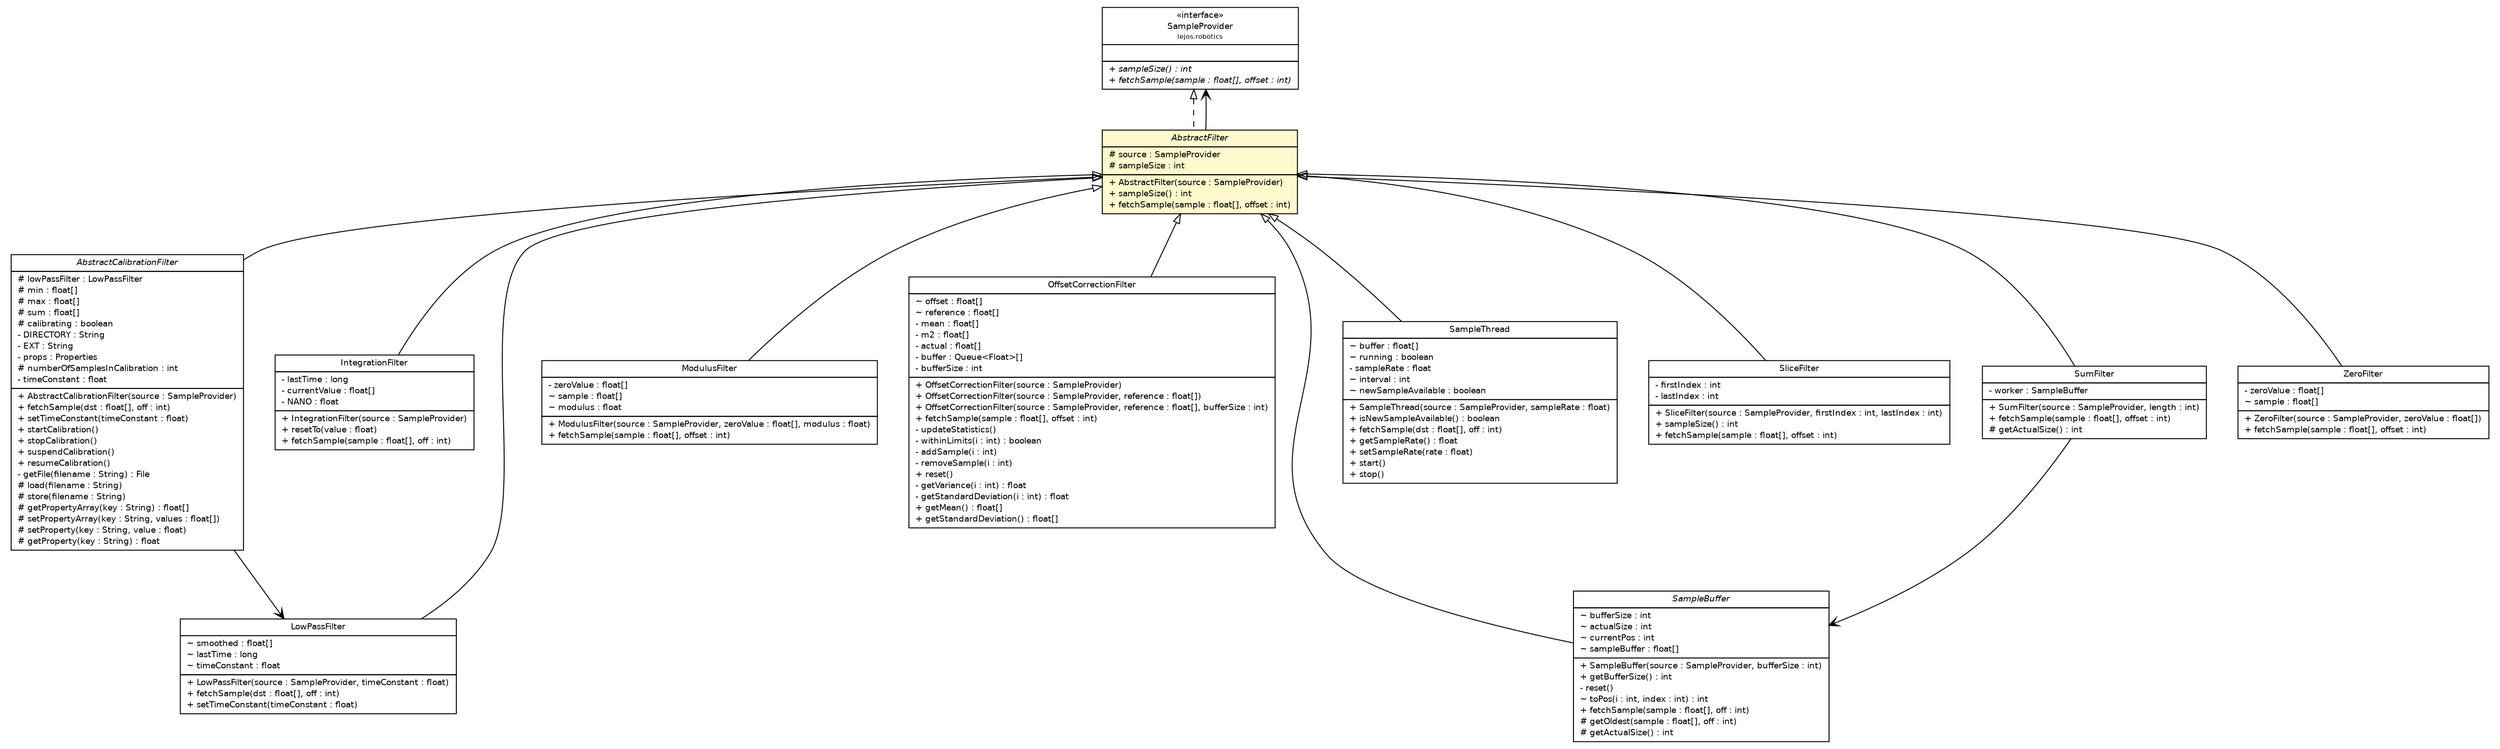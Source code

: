 #!/usr/local/bin/dot
#
# Class diagram 
# Generated by UMLGraph version R5_6-24-gf6e263 (http://www.umlgraph.org/)
#

digraph G {
	edge [fontname="Helvetica",fontsize=10,labelfontname="Helvetica",labelfontsize=10];
	node [fontname="Helvetica",fontsize=10,shape=plaintext];
	nodesep=0.25;
	ranksep=0.5;
	// lejos.robotics.SampleProvider
	c1215 [label=<<table title="lejos.robotics.SampleProvider" border="0" cellborder="1" cellspacing="0" cellpadding="2" port="p" href="../SampleProvider.html">
		<tr><td><table border="0" cellspacing="0" cellpadding="1">
<tr><td align="center" balign="center"> &#171;interface&#187; </td></tr>
<tr><td align="center" balign="center"> SampleProvider </td></tr>
<tr><td align="center" balign="center"><font point-size="7.0"> lejos.robotics </font></td></tr>
		</table></td></tr>
		<tr><td><table border="0" cellspacing="0" cellpadding="1">
<tr><td align="left" balign="left">  </td></tr>
		</table></td></tr>
		<tr><td><table border="0" cellspacing="0" cellpadding="1">
<tr><td align="left" balign="left"><font face="Helvetica-Oblique" point-size="9.0"> + sampleSize() : int </font></td></tr>
<tr><td align="left" balign="left"><font face="Helvetica-Oblique" point-size="9.0"> + fetchSample(sample : float[], offset : int) </font></td></tr>
		</table></td></tr>
		</table>>, URL="../SampleProvider.html", fontname="Helvetica", fontcolor="black", fontsize=9.0];
	// lejos.robotics.filter.AbstractCalibrationFilter
	c1217 [label=<<table title="lejos.robotics.filter.AbstractCalibrationFilter" border="0" cellborder="1" cellspacing="0" cellpadding="2" port="p" href="./AbstractCalibrationFilter.html">
		<tr><td><table border="0" cellspacing="0" cellpadding="1">
<tr><td align="center" balign="center"><font face="Helvetica-Oblique"> AbstractCalibrationFilter </font></td></tr>
		</table></td></tr>
		<tr><td><table border="0" cellspacing="0" cellpadding="1">
<tr><td align="left" balign="left"> # lowPassFilter : LowPassFilter </td></tr>
<tr><td align="left" balign="left"> # min : float[] </td></tr>
<tr><td align="left" balign="left"> # max : float[] </td></tr>
<tr><td align="left" balign="left"> # sum : float[] </td></tr>
<tr><td align="left" balign="left"> # calibrating : boolean </td></tr>
<tr><td align="left" balign="left"> - DIRECTORY : String </td></tr>
<tr><td align="left" balign="left"> - EXT : String </td></tr>
<tr><td align="left" balign="left"> - props : Properties </td></tr>
<tr><td align="left" balign="left"> # numberOfSamplesInCalibration : int </td></tr>
<tr><td align="left" balign="left"> - timeConstant : float </td></tr>
		</table></td></tr>
		<tr><td><table border="0" cellspacing="0" cellpadding="1">
<tr><td align="left" balign="left"> + AbstractCalibrationFilter(source : SampleProvider) </td></tr>
<tr><td align="left" balign="left"> + fetchSample(dst : float[], off : int) </td></tr>
<tr><td align="left" balign="left"> + setTimeConstant(timeConstant : float) </td></tr>
<tr><td align="left" balign="left"> + startCalibration() </td></tr>
<tr><td align="left" balign="left"> + stopCalibration() </td></tr>
<tr><td align="left" balign="left"> + suspendCalibration() </td></tr>
<tr><td align="left" balign="left"> + resumeCalibration() </td></tr>
<tr><td align="left" balign="left"> - getFile(filename : String) : File </td></tr>
<tr><td align="left" balign="left"> # load(filename : String) </td></tr>
<tr><td align="left" balign="left"> # store(filename : String) </td></tr>
<tr><td align="left" balign="left"> # getPropertyArray(key : String) : float[] </td></tr>
<tr><td align="left" balign="left"> # setPropertyArray(key : String, values : float[]) </td></tr>
<tr><td align="left" balign="left"> # setProperty(key : String, value : float) </td></tr>
<tr><td align="left" balign="left"> # getProperty(key : String) : float </td></tr>
		</table></td></tr>
		</table>>, URL="./AbstractCalibrationFilter.html", fontname="Helvetica", fontcolor="black", fontsize=9.0];
	// lejos.robotics.filter.AbstractFilter
	c1219 [label=<<table title="lejos.robotics.filter.AbstractFilter" border="0" cellborder="1" cellspacing="0" cellpadding="2" port="p" bgcolor="lemonChiffon" href="./AbstractFilter.html">
		<tr><td><table border="0" cellspacing="0" cellpadding="1">
<tr><td align="center" balign="center"><font face="Helvetica-Oblique"> AbstractFilter </font></td></tr>
		</table></td></tr>
		<tr><td><table border="0" cellspacing="0" cellpadding="1">
<tr><td align="left" balign="left"> # source : SampleProvider </td></tr>
<tr><td align="left" balign="left"> # sampleSize : int </td></tr>
		</table></td></tr>
		<tr><td><table border="0" cellspacing="0" cellpadding="1">
<tr><td align="left" balign="left"> + AbstractFilter(source : SampleProvider) </td></tr>
<tr><td align="left" balign="left"> + sampleSize() : int </td></tr>
<tr><td align="left" balign="left"> + fetchSample(sample : float[], offset : int) </td></tr>
		</table></td></tr>
		</table>>, URL="./AbstractFilter.html", fontname="Helvetica", fontcolor="black", fontsize=9.0];
	// lejos.robotics.filter.IntegrationFilter
	c1222 [label=<<table title="lejos.robotics.filter.IntegrationFilter" border="0" cellborder="1" cellspacing="0" cellpadding="2" port="p" href="./IntegrationFilter.html">
		<tr><td><table border="0" cellspacing="0" cellpadding="1">
<tr><td align="center" balign="center"> IntegrationFilter </td></tr>
		</table></td></tr>
		<tr><td><table border="0" cellspacing="0" cellpadding="1">
<tr><td align="left" balign="left"> - lastTime : long </td></tr>
<tr><td align="left" balign="left"> - currentValue : float[] </td></tr>
<tr><td align="left" balign="left"> - NANO : float </td></tr>
		</table></td></tr>
		<tr><td><table border="0" cellspacing="0" cellpadding="1">
<tr><td align="left" balign="left"> + IntegrationFilter(source : SampleProvider) </td></tr>
<tr><td align="left" balign="left"> + resetTo(value : float) </td></tr>
<tr><td align="left" balign="left"> + fetchSample(sample : float[], off : int) </td></tr>
		</table></td></tr>
		</table>>, URL="./IntegrationFilter.html", fontname="Helvetica", fontcolor="black", fontsize=9.0];
	// lejos.robotics.filter.LowPassFilter
	c1224 [label=<<table title="lejos.robotics.filter.LowPassFilter" border="0" cellborder="1" cellspacing="0" cellpadding="2" port="p" href="./LowPassFilter.html">
		<tr><td><table border="0" cellspacing="0" cellpadding="1">
<tr><td align="center" balign="center"> LowPassFilter </td></tr>
		</table></td></tr>
		<tr><td><table border="0" cellspacing="0" cellpadding="1">
<tr><td align="left" balign="left"> ~ smoothed : float[] </td></tr>
<tr><td align="left" balign="left"> ~ lastTime : long </td></tr>
<tr><td align="left" balign="left"> ~ timeConstant : float </td></tr>
		</table></td></tr>
		<tr><td><table border="0" cellspacing="0" cellpadding="1">
<tr><td align="left" balign="left"> + LowPassFilter(source : SampleProvider, timeConstant : float) </td></tr>
<tr><td align="left" balign="left"> + fetchSample(dst : float[], off : int) </td></tr>
<tr><td align="left" balign="left"> + setTimeConstant(timeConstant : float) </td></tr>
		</table></td></tr>
		</table>>, URL="./LowPassFilter.html", fontname="Helvetica", fontcolor="black", fontsize=9.0];
	// lejos.robotics.filter.ModulusFilter
	c1229 [label=<<table title="lejos.robotics.filter.ModulusFilter" border="0" cellborder="1" cellspacing="0" cellpadding="2" port="p" href="./ModulusFilter.html">
		<tr><td><table border="0" cellspacing="0" cellpadding="1">
<tr><td align="center" balign="center"> ModulusFilter </td></tr>
		</table></td></tr>
		<tr><td><table border="0" cellspacing="0" cellpadding="1">
<tr><td align="left" balign="left"> - zeroValue : float[] </td></tr>
<tr><td align="left" balign="left"> ~ sample : float[] </td></tr>
<tr><td align="left" balign="left"> ~ modulus : float </td></tr>
		</table></td></tr>
		<tr><td><table border="0" cellspacing="0" cellpadding="1">
<tr><td align="left" balign="left"> + ModulusFilter(source : SampleProvider, zeroValue : float[], modulus : float) </td></tr>
<tr><td align="left" balign="left"> + fetchSample(sample : float[], offset : int) </td></tr>
		</table></td></tr>
		</table>>, URL="./ModulusFilter.html", fontname="Helvetica", fontcolor="black", fontsize=9.0];
	// lejos.robotics.filter.OffsetCorrectionFilter
	c1230 [label=<<table title="lejos.robotics.filter.OffsetCorrectionFilter" border="0" cellborder="1" cellspacing="0" cellpadding="2" port="p" href="./OffsetCorrectionFilter.html">
		<tr><td><table border="0" cellspacing="0" cellpadding="1">
<tr><td align="center" balign="center"> OffsetCorrectionFilter </td></tr>
		</table></td></tr>
		<tr><td><table border="0" cellspacing="0" cellpadding="1">
<tr><td align="left" balign="left"> ~ offset : float[] </td></tr>
<tr><td align="left" balign="left"> ~ reference : float[] </td></tr>
<tr><td align="left" balign="left"> - mean : float[] </td></tr>
<tr><td align="left" balign="left"> - m2 : float[] </td></tr>
<tr><td align="left" balign="left"> - actual : float[] </td></tr>
<tr><td align="left" balign="left"> - buffer : Queue&lt;Float&gt;[] </td></tr>
<tr><td align="left" balign="left"> - bufferSize : int </td></tr>
		</table></td></tr>
		<tr><td><table border="0" cellspacing="0" cellpadding="1">
<tr><td align="left" balign="left"> + OffsetCorrectionFilter(source : SampleProvider) </td></tr>
<tr><td align="left" balign="left"> + OffsetCorrectionFilter(source : SampleProvider, reference : float[]) </td></tr>
<tr><td align="left" balign="left"> + OffsetCorrectionFilter(source : SampleProvider, reference : float[], bufferSize : int) </td></tr>
<tr><td align="left" balign="left"> + fetchSample(sample : float[], offset : int) </td></tr>
<tr><td align="left" balign="left"> - updateStatistics() </td></tr>
<tr><td align="left" balign="left"> - withinLimits(i : int) : boolean </td></tr>
<tr><td align="left" balign="left"> - addSample(i : int) </td></tr>
<tr><td align="left" balign="left"> - removeSample(i : int) </td></tr>
<tr><td align="left" balign="left"> + reset() </td></tr>
<tr><td align="left" balign="left"> - getVariance(i : int) : float </td></tr>
<tr><td align="left" balign="left"> - getStandardDeviation(i : int) : float </td></tr>
<tr><td align="left" balign="left"> + getMean() : float[] </td></tr>
<tr><td align="left" balign="left"> + getStandardDeviation() : float[] </td></tr>
		</table></td></tr>
		</table>>, URL="./OffsetCorrectionFilter.html", fontname="Helvetica", fontcolor="black", fontsize=9.0];
	// lejos.robotics.filter.SampleBuffer
	c1233 [label=<<table title="lejos.robotics.filter.SampleBuffer" border="0" cellborder="1" cellspacing="0" cellpadding="2" port="p" href="./SampleBuffer.html">
		<tr><td><table border="0" cellspacing="0" cellpadding="1">
<tr><td align="center" balign="center"><font face="Helvetica-Oblique"> SampleBuffer </font></td></tr>
		</table></td></tr>
		<tr><td><table border="0" cellspacing="0" cellpadding="1">
<tr><td align="left" balign="left"> ~ bufferSize : int </td></tr>
<tr><td align="left" balign="left"> ~ actualSize : int </td></tr>
<tr><td align="left" balign="left"> ~ currentPos : int </td></tr>
<tr><td align="left" balign="left"> ~ sampleBuffer : float[] </td></tr>
		</table></td></tr>
		<tr><td><table border="0" cellspacing="0" cellpadding="1">
<tr><td align="left" balign="left"> + SampleBuffer(source : SampleProvider, bufferSize : int) </td></tr>
<tr><td align="left" balign="left"> + getBufferSize() : int </td></tr>
<tr><td align="left" balign="left"> - reset() </td></tr>
<tr><td align="left" balign="left"> ~ toPos(i : int, index : int) : int </td></tr>
<tr><td align="left" balign="left"> + fetchSample(sample : float[], off : int) </td></tr>
<tr><td align="left" balign="left"> # getOldest(sample : float[], off : int) </td></tr>
<tr><td align="left" balign="left"> # getActualSize() : int </td></tr>
		</table></td></tr>
		</table>>, URL="./SampleBuffer.html", fontname="Helvetica", fontcolor="black", fontsize=9.0];
	// lejos.robotics.filter.SampleThread
	c1234 [label=<<table title="lejos.robotics.filter.SampleThread" border="0" cellborder="1" cellspacing="0" cellpadding="2" port="p" href="./SampleThread.html">
		<tr><td><table border="0" cellspacing="0" cellpadding="1">
<tr><td align="center" balign="center"> SampleThread </td></tr>
		</table></td></tr>
		<tr><td><table border="0" cellspacing="0" cellpadding="1">
<tr><td align="left" balign="left"> ~ buffer : float[] </td></tr>
<tr><td align="left" balign="left"> ~ running : boolean </td></tr>
<tr><td align="left" balign="left"> - sampleRate : float </td></tr>
<tr><td align="left" balign="left"> ~ interval : int </td></tr>
<tr><td align="left" balign="left"> ~ newSampleAvailable : boolean </td></tr>
		</table></td></tr>
		<tr><td><table border="0" cellspacing="0" cellpadding="1">
<tr><td align="left" balign="left"> + SampleThread(source : SampleProvider, sampleRate : float) </td></tr>
<tr><td align="left" balign="left"> + isNewSampleAvailable() : boolean </td></tr>
<tr><td align="left" balign="left"> + fetchSample(dst : float[], off : int) </td></tr>
<tr><td align="left" balign="left"> + getSampleRate() : float </td></tr>
<tr><td align="left" balign="left"> + setSampleRate(rate : float) </td></tr>
<tr><td align="left" balign="left"> + start() </td></tr>
<tr><td align="left" balign="left"> + stop() </td></tr>
		</table></td></tr>
		</table>>, URL="./SampleThread.html", fontname="Helvetica", fontcolor="black", fontsize=9.0];
	// lejos.robotics.filter.SliceFilter
	c1236 [label=<<table title="lejos.robotics.filter.SliceFilter" border="0" cellborder="1" cellspacing="0" cellpadding="2" port="p" href="./SliceFilter.html">
		<tr><td><table border="0" cellspacing="0" cellpadding="1">
<tr><td align="center" balign="center"> SliceFilter </td></tr>
		</table></td></tr>
		<tr><td><table border="0" cellspacing="0" cellpadding="1">
<tr><td align="left" balign="left"> - firstIndex : int </td></tr>
<tr><td align="left" balign="left"> - lastIndex : int </td></tr>
		</table></td></tr>
		<tr><td><table border="0" cellspacing="0" cellpadding="1">
<tr><td align="left" balign="left"> + SliceFilter(source : SampleProvider, firstIndex : int, lastIndex : int) </td></tr>
<tr><td align="left" balign="left"> + sampleSize() : int </td></tr>
<tr><td align="left" balign="left"> + fetchSample(sample : float[], offset : int) </td></tr>
		</table></td></tr>
		</table>>, URL="./SliceFilter.html", fontname="Helvetica", fontcolor="black", fontsize=9.0];
	// lejos.robotics.filter.SumFilter
	c1238 [label=<<table title="lejos.robotics.filter.SumFilter" border="0" cellborder="1" cellspacing="0" cellpadding="2" port="p" href="./SumFilter.html">
		<tr><td><table border="0" cellspacing="0" cellpadding="1">
<tr><td align="center" balign="center"> SumFilter </td></tr>
		</table></td></tr>
		<tr><td><table border="0" cellspacing="0" cellpadding="1">
<tr><td align="left" balign="left"> - worker : SampleBuffer </td></tr>
		</table></td></tr>
		<tr><td><table border="0" cellspacing="0" cellpadding="1">
<tr><td align="left" balign="left"> + SumFilter(source : SampleProvider, length : int) </td></tr>
<tr><td align="left" balign="left"> + fetchSample(sample : float[], offset : int) </td></tr>
<tr><td align="left" balign="left"> # getActualSize() : int </td></tr>
		</table></td></tr>
		</table>>, URL="./SumFilter.html", fontname="Helvetica", fontcolor="black", fontsize=9.0];
	// lejos.robotics.filter.ZeroFilter
	c1241 [label=<<table title="lejos.robotics.filter.ZeroFilter" border="0" cellborder="1" cellspacing="0" cellpadding="2" port="p" href="./ZeroFilter.html">
		<tr><td><table border="0" cellspacing="0" cellpadding="1">
<tr><td align="center" balign="center"> ZeroFilter </td></tr>
		</table></td></tr>
		<tr><td><table border="0" cellspacing="0" cellpadding="1">
<tr><td align="left" balign="left"> - zeroValue : float[] </td></tr>
<tr><td align="left" balign="left"> ~ sample : float[] </td></tr>
		</table></td></tr>
		<tr><td><table border="0" cellspacing="0" cellpadding="1">
<tr><td align="left" balign="left"> + ZeroFilter(source : SampleProvider, zeroValue : float[]) </td></tr>
<tr><td align="left" balign="left"> + fetchSample(sample : float[], offset : int) </td></tr>
		</table></td></tr>
		</table>>, URL="./ZeroFilter.html", fontname="Helvetica", fontcolor="black", fontsize=9.0];
	//lejos.robotics.filter.AbstractCalibrationFilter extends lejos.robotics.filter.AbstractFilter
	c1219:p -> c1217:p [dir=back,arrowtail=empty];
	//lejos.robotics.filter.AbstractFilter implements lejos.robotics.SampleProvider
	c1215:p -> c1219:p [dir=back,arrowtail=empty,style=dashed];
	//lejos.robotics.filter.IntegrationFilter extends lejos.robotics.filter.AbstractFilter
	c1219:p -> c1222:p [dir=back,arrowtail=empty];
	//lejos.robotics.filter.LowPassFilter extends lejos.robotics.filter.AbstractFilter
	c1219:p -> c1224:p [dir=back,arrowtail=empty];
	//lejos.robotics.filter.ModulusFilter extends lejos.robotics.filter.AbstractFilter
	c1219:p -> c1229:p [dir=back,arrowtail=empty];
	//lejos.robotics.filter.OffsetCorrectionFilter extends lejos.robotics.filter.AbstractFilter
	c1219:p -> c1230:p [dir=back,arrowtail=empty];
	//lejos.robotics.filter.SampleBuffer extends lejos.robotics.filter.AbstractFilter
	c1219:p -> c1233:p [dir=back,arrowtail=empty];
	//lejos.robotics.filter.SampleThread extends lejos.robotics.filter.AbstractFilter
	c1219:p -> c1234:p [dir=back,arrowtail=empty];
	//lejos.robotics.filter.SliceFilter extends lejos.robotics.filter.AbstractFilter
	c1219:p -> c1236:p [dir=back,arrowtail=empty];
	//lejos.robotics.filter.SumFilter extends lejos.robotics.filter.AbstractFilter
	c1219:p -> c1238:p [dir=back,arrowtail=empty];
	//lejos.robotics.filter.ZeroFilter extends lejos.robotics.filter.AbstractFilter
	c1219:p -> c1241:p [dir=back,arrowtail=empty];
	// lejos.robotics.filter.AbstractCalibrationFilter NAVASSOC lejos.robotics.filter.LowPassFilter
	c1217:p -> c1224:p [taillabel="", label="", headlabel="", fontname="Helvetica", fontcolor="black", fontsize=10.0, color="black", arrowhead=open];
	// lejos.robotics.filter.AbstractFilter NAVASSOC lejos.robotics.SampleProvider
	c1219:p -> c1215:p [taillabel="", label="", headlabel="", fontname="Helvetica", fontcolor="black", fontsize=10.0, color="black", arrowhead=open];
	// lejos.robotics.filter.SumFilter NAVASSOC lejos.robotics.filter.SampleBuffer
	c1238:p -> c1233:p [taillabel="", label="", headlabel="", fontname="Helvetica", fontcolor="black", fontsize=10.0, color="black", arrowhead=open];
}

